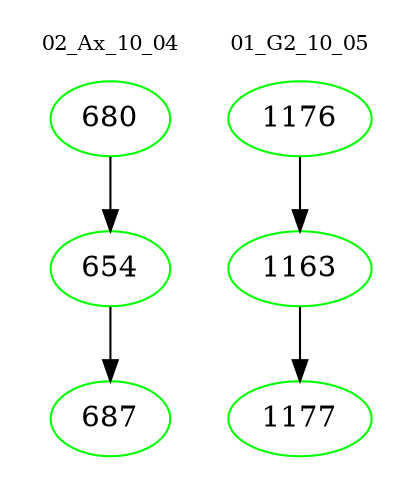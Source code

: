 digraph{
subgraph cluster_0 {
color = white
label = "02_Ax_10_04";
fontsize=10;
T0_680 [label="680", color="green"]
T0_680 -> T0_654 [color="black"]
T0_654 [label="654", color="green"]
T0_654 -> T0_687 [color="black"]
T0_687 [label="687", color="green"]
}
subgraph cluster_1 {
color = white
label = "01_G2_10_05";
fontsize=10;
T1_1176 [label="1176", color="green"]
T1_1176 -> T1_1163 [color="black"]
T1_1163 [label="1163", color="green"]
T1_1163 -> T1_1177 [color="black"]
T1_1177 [label="1177", color="green"]
}
}
